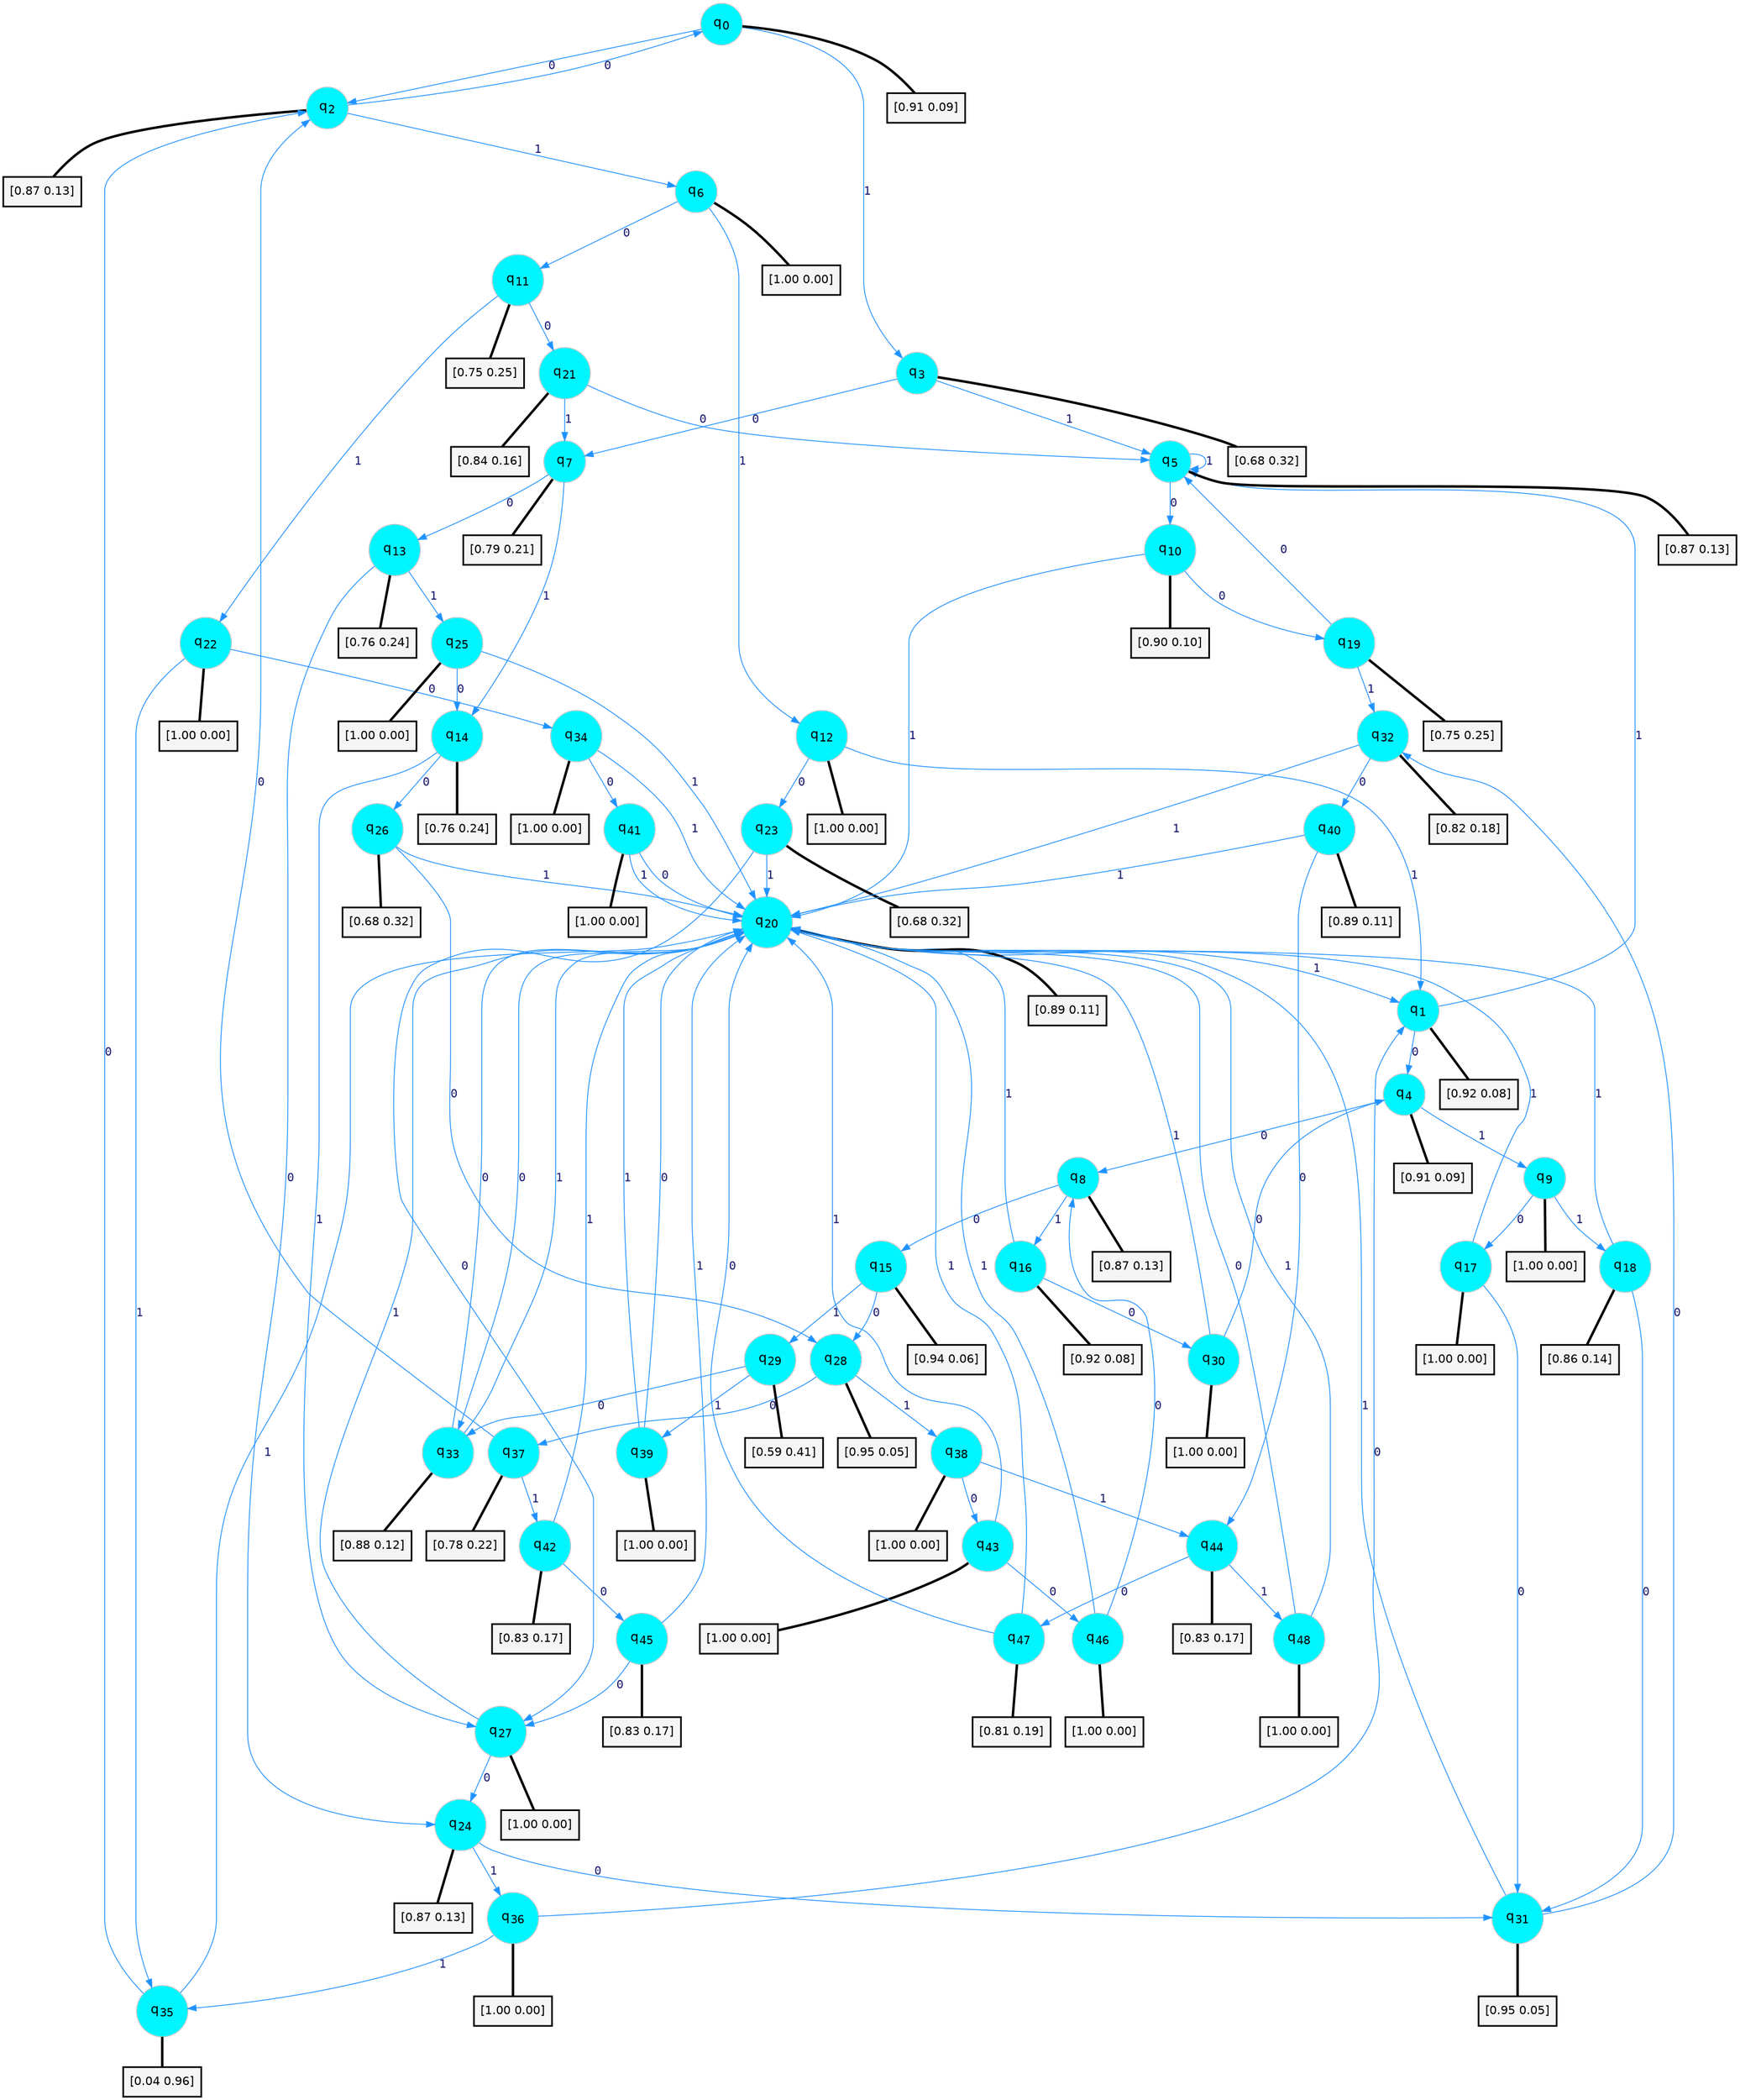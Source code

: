 digraph G {
graph [
bgcolor=transparent, dpi=300, rankdir=TD, size="40,25"];
node [
color=gray, fillcolor=turquoise1, fontcolor=black, fontname=Helvetica, fontsize=16, fontweight=bold, shape=circle, style=filled];
edge [
arrowsize=1, color=dodgerblue1, fontcolor=midnightblue, fontname=courier, fontweight=bold, penwidth=1, style=solid, weight=20];
0[label=<q<SUB>0</SUB>>];
1[label=<q<SUB>1</SUB>>];
2[label=<q<SUB>2</SUB>>];
3[label=<q<SUB>3</SUB>>];
4[label=<q<SUB>4</SUB>>];
5[label=<q<SUB>5</SUB>>];
6[label=<q<SUB>6</SUB>>];
7[label=<q<SUB>7</SUB>>];
8[label=<q<SUB>8</SUB>>];
9[label=<q<SUB>9</SUB>>];
10[label=<q<SUB>10</SUB>>];
11[label=<q<SUB>11</SUB>>];
12[label=<q<SUB>12</SUB>>];
13[label=<q<SUB>13</SUB>>];
14[label=<q<SUB>14</SUB>>];
15[label=<q<SUB>15</SUB>>];
16[label=<q<SUB>16</SUB>>];
17[label=<q<SUB>17</SUB>>];
18[label=<q<SUB>18</SUB>>];
19[label=<q<SUB>19</SUB>>];
20[label=<q<SUB>20</SUB>>];
21[label=<q<SUB>21</SUB>>];
22[label=<q<SUB>22</SUB>>];
23[label=<q<SUB>23</SUB>>];
24[label=<q<SUB>24</SUB>>];
25[label=<q<SUB>25</SUB>>];
26[label=<q<SUB>26</SUB>>];
27[label=<q<SUB>27</SUB>>];
28[label=<q<SUB>28</SUB>>];
29[label=<q<SUB>29</SUB>>];
30[label=<q<SUB>30</SUB>>];
31[label=<q<SUB>31</SUB>>];
32[label=<q<SUB>32</SUB>>];
33[label=<q<SUB>33</SUB>>];
34[label=<q<SUB>34</SUB>>];
35[label=<q<SUB>35</SUB>>];
36[label=<q<SUB>36</SUB>>];
37[label=<q<SUB>37</SUB>>];
38[label=<q<SUB>38</SUB>>];
39[label=<q<SUB>39</SUB>>];
40[label=<q<SUB>40</SUB>>];
41[label=<q<SUB>41</SUB>>];
42[label=<q<SUB>42</SUB>>];
43[label=<q<SUB>43</SUB>>];
44[label=<q<SUB>44</SUB>>];
45[label=<q<SUB>45</SUB>>];
46[label=<q<SUB>46</SUB>>];
47[label=<q<SUB>47</SUB>>];
48[label=<q<SUB>48</SUB>>];
49[label="[0.91 0.09]", shape=box,fontcolor=black, fontname=Helvetica, fontsize=14, penwidth=2, fillcolor=whitesmoke,color=black];
50[label="[0.92 0.08]", shape=box,fontcolor=black, fontname=Helvetica, fontsize=14, penwidth=2, fillcolor=whitesmoke,color=black];
51[label="[0.87 0.13]", shape=box,fontcolor=black, fontname=Helvetica, fontsize=14, penwidth=2, fillcolor=whitesmoke,color=black];
52[label="[0.68 0.32]", shape=box,fontcolor=black, fontname=Helvetica, fontsize=14, penwidth=2, fillcolor=whitesmoke,color=black];
53[label="[0.91 0.09]", shape=box,fontcolor=black, fontname=Helvetica, fontsize=14, penwidth=2, fillcolor=whitesmoke,color=black];
54[label="[0.87 0.13]", shape=box,fontcolor=black, fontname=Helvetica, fontsize=14, penwidth=2, fillcolor=whitesmoke,color=black];
55[label="[1.00 0.00]", shape=box,fontcolor=black, fontname=Helvetica, fontsize=14, penwidth=2, fillcolor=whitesmoke,color=black];
56[label="[0.79 0.21]", shape=box,fontcolor=black, fontname=Helvetica, fontsize=14, penwidth=2, fillcolor=whitesmoke,color=black];
57[label="[0.87 0.13]", shape=box,fontcolor=black, fontname=Helvetica, fontsize=14, penwidth=2, fillcolor=whitesmoke,color=black];
58[label="[1.00 0.00]", shape=box,fontcolor=black, fontname=Helvetica, fontsize=14, penwidth=2, fillcolor=whitesmoke,color=black];
59[label="[0.90 0.10]", shape=box,fontcolor=black, fontname=Helvetica, fontsize=14, penwidth=2, fillcolor=whitesmoke,color=black];
60[label="[0.75 0.25]", shape=box,fontcolor=black, fontname=Helvetica, fontsize=14, penwidth=2, fillcolor=whitesmoke,color=black];
61[label="[1.00 0.00]", shape=box,fontcolor=black, fontname=Helvetica, fontsize=14, penwidth=2, fillcolor=whitesmoke,color=black];
62[label="[0.76 0.24]", shape=box,fontcolor=black, fontname=Helvetica, fontsize=14, penwidth=2, fillcolor=whitesmoke,color=black];
63[label="[0.76 0.24]", shape=box,fontcolor=black, fontname=Helvetica, fontsize=14, penwidth=2, fillcolor=whitesmoke,color=black];
64[label="[0.94 0.06]", shape=box,fontcolor=black, fontname=Helvetica, fontsize=14, penwidth=2, fillcolor=whitesmoke,color=black];
65[label="[0.92 0.08]", shape=box,fontcolor=black, fontname=Helvetica, fontsize=14, penwidth=2, fillcolor=whitesmoke,color=black];
66[label="[1.00 0.00]", shape=box,fontcolor=black, fontname=Helvetica, fontsize=14, penwidth=2, fillcolor=whitesmoke,color=black];
67[label="[0.86 0.14]", shape=box,fontcolor=black, fontname=Helvetica, fontsize=14, penwidth=2, fillcolor=whitesmoke,color=black];
68[label="[0.75 0.25]", shape=box,fontcolor=black, fontname=Helvetica, fontsize=14, penwidth=2, fillcolor=whitesmoke,color=black];
69[label="[0.89 0.11]", shape=box,fontcolor=black, fontname=Helvetica, fontsize=14, penwidth=2, fillcolor=whitesmoke,color=black];
70[label="[0.84 0.16]", shape=box,fontcolor=black, fontname=Helvetica, fontsize=14, penwidth=2, fillcolor=whitesmoke,color=black];
71[label="[1.00 0.00]", shape=box,fontcolor=black, fontname=Helvetica, fontsize=14, penwidth=2, fillcolor=whitesmoke,color=black];
72[label="[0.68 0.32]", shape=box,fontcolor=black, fontname=Helvetica, fontsize=14, penwidth=2, fillcolor=whitesmoke,color=black];
73[label="[0.87 0.13]", shape=box,fontcolor=black, fontname=Helvetica, fontsize=14, penwidth=2, fillcolor=whitesmoke,color=black];
74[label="[1.00 0.00]", shape=box,fontcolor=black, fontname=Helvetica, fontsize=14, penwidth=2, fillcolor=whitesmoke,color=black];
75[label="[0.68 0.32]", shape=box,fontcolor=black, fontname=Helvetica, fontsize=14, penwidth=2, fillcolor=whitesmoke,color=black];
76[label="[1.00 0.00]", shape=box,fontcolor=black, fontname=Helvetica, fontsize=14, penwidth=2, fillcolor=whitesmoke,color=black];
77[label="[0.95 0.05]", shape=box,fontcolor=black, fontname=Helvetica, fontsize=14, penwidth=2, fillcolor=whitesmoke,color=black];
78[label="[0.59 0.41]", shape=box,fontcolor=black, fontname=Helvetica, fontsize=14, penwidth=2, fillcolor=whitesmoke,color=black];
79[label="[1.00 0.00]", shape=box,fontcolor=black, fontname=Helvetica, fontsize=14, penwidth=2, fillcolor=whitesmoke,color=black];
80[label="[0.95 0.05]", shape=box,fontcolor=black, fontname=Helvetica, fontsize=14, penwidth=2, fillcolor=whitesmoke,color=black];
81[label="[0.82 0.18]", shape=box,fontcolor=black, fontname=Helvetica, fontsize=14, penwidth=2, fillcolor=whitesmoke,color=black];
82[label="[0.88 0.12]", shape=box,fontcolor=black, fontname=Helvetica, fontsize=14, penwidth=2, fillcolor=whitesmoke,color=black];
83[label="[1.00 0.00]", shape=box,fontcolor=black, fontname=Helvetica, fontsize=14, penwidth=2, fillcolor=whitesmoke,color=black];
84[label="[0.04 0.96]", shape=box,fontcolor=black, fontname=Helvetica, fontsize=14, penwidth=2, fillcolor=whitesmoke,color=black];
85[label="[1.00 0.00]", shape=box,fontcolor=black, fontname=Helvetica, fontsize=14, penwidth=2, fillcolor=whitesmoke,color=black];
86[label="[0.78 0.22]", shape=box,fontcolor=black, fontname=Helvetica, fontsize=14, penwidth=2, fillcolor=whitesmoke,color=black];
87[label="[1.00 0.00]", shape=box,fontcolor=black, fontname=Helvetica, fontsize=14, penwidth=2, fillcolor=whitesmoke,color=black];
88[label="[1.00 0.00]", shape=box,fontcolor=black, fontname=Helvetica, fontsize=14, penwidth=2, fillcolor=whitesmoke,color=black];
89[label="[0.89 0.11]", shape=box,fontcolor=black, fontname=Helvetica, fontsize=14, penwidth=2, fillcolor=whitesmoke,color=black];
90[label="[1.00 0.00]", shape=box,fontcolor=black, fontname=Helvetica, fontsize=14, penwidth=2, fillcolor=whitesmoke,color=black];
91[label="[0.83 0.17]", shape=box,fontcolor=black, fontname=Helvetica, fontsize=14, penwidth=2, fillcolor=whitesmoke,color=black];
92[label="[1.00 0.00]", shape=box,fontcolor=black, fontname=Helvetica, fontsize=14, penwidth=2, fillcolor=whitesmoke,color=black];
93[label="[0.83 0.17]", shape=box,fontcolor=black, fontname=Helvetica, fontsize=14, penwidth=2, fillcolor=whitesmoke,color=black];
94[label="[0.83 0.17]", shape=box,fontcolor=black, fontname=Helvetica, fontsize=14, penwidth=2, fillcolor=whitesmoke,color=black];
95[label="[1.00 0.00]", shape=box,fontcolor=black, fontname=Helvetica, fontsize=14, penwidth=2, fillcolor=whitesmoke,color=black];
96[label="[0.81 0.19]", shape=box,fontcolor=black, fontname=Helvetica, fontsize=14, penwidth=2, fillcolor=whitesmoke,color=black];
97[label="[1.00 0.00]", shape=box,fontcolor=black, fontname=Helvetica, fontsize=14, penwidth=2, fillcolor=whitesmoke,color=black];
0->2 [label=0];
0->3 [label=1];
0->49 [arrowhead=none, penwidth=3,color=black];
1->4 [label=0];
1->5 [label=1];
1->50 [arrowhead=none, penwidth=3,color=black];
2->0 [label=0];
2->6 [label=1];
2->51 [arrowhead=none, penwidth=3,color=black];
3->7 [label=0];
3->5 [label=1];
3->52 [arrowhead=none, penwidth=3,color=black];
4->8 [label=0];
4->9 [label=1];
4->53 [arrowhead=none, penwidth=3,color=black];
5->10 [label=0];
5->5 [label=1];
5->54 [arrowhead=none, penwidth=3,color=black];
6->11 [label=0];
6->12 [label=1];
6->55 [arrowhead=none, penwidth=3,color=black];
7->13 [label=0];
7->14 [label=1];
7->56 [arrowhead=none, penwidth=3,color=black];
8->15 [label=0];
8->16 [label=1];
8->57 [arrowhead=none, penwidth=3,color=black];
9->17 [label=0];
9->18 [label=1];
9->58 [arrowhead=none, penwidth=3,color=black];
10->19 [label=0];
10->20 [label=1];
10->59 [arrowhead=none, penwidth=3,color=black];
11->21 [label=0];
11->22 [label=1];
11->60 [arrowhead=none, penwidth=3,color=black];
12->23 [label=0];
12->1 [label=1];
12->61 [arrowhead=none, penwidth=3,color=black];
13->24 [label=0];
13->25 [label=1];
13->62 [arrowhead=none, penwidth=3,color=black];
14->26 [label=0];
14->27 [label=1];
14->63 [arrowhead=none, penwidth=3,color=black];
15->28 [label=0];
15->29 [label=1];
15->64 [arrowhead=none, penwidth=3,color=black];
16->30 [label=0];
16->20 [label=1];
16->65 [arrowhead=none, penwidth=3,color=black];
17->31 [label=0];
17->20 [label=1];
17->66 [arrowhead=none, penwidth=3,color=black];
18->31 [label=0];
18->20 [label=1];
18->67 [arrowhead=none, penwidth=3,color=black];
19->5 [label=0];
19->32 [label=1];
19->68 [arrowhead=none, penwidth=3,color=black];
20->33 [label=0];
20->1 [label=1];
20->69 [arrowhead=none, penwidth=3,color=black];
21->5 [label=0];
21->7 [label=1];
21->70 [arrowhead=none, penwidth=3,color=black];
22->34 [label=0];
22->35 [label=1];
22->71 [arrowhead=none, penwidth=3,color=black];
23->27 [label=0];
23->20 [label=1];
23->72 [arrowhead=none, penwidth=3,color=black];
24->31 [label=0];
24->36 [label=1];
24->73 [arrowhead=none, penwidth=3,color=black];
25->14 [label=0];
25->20 [label=1];
25->74 [arrowhead=none, penwidth=3,color=black];
26->28 [label=0];
26->20 [label=1];
26->75 [arrowhead=none, penwidth=3,color=black];
27->24 [label=0];
27->20 [label=1];
27->76 [arrowhead=none, penwidth=3,color=black];
28->37 [label=0];
28->38 [label=1];
28->77 [arrowhead=none, penwidth=3,color=black];
29->33 [label=0];
29->39 [label=1];
29->78 [arrowhead=none, penwidth=3,color=black];
30->4 [label=0];
30->20 [label=1];
30->79 [arrowhead=none, penwidth=3,color=black];
31->32 [label=0];
31->20 [label=1];
31->80 [arrowhead=none, penwidth=3,color=black];
32->40 [label=0];
32->20 [label=1];
32->81 [arrowhead=none, penwidth=3,color=black];
33->20 [label=0];
33->20 [label=1];
33->82 [arrowhead=none, penwidth=3,color=black];
34->41 [label=0];
34->20 [label=1];
34->83 [arrowhead=none, penwidth=3,color=black];
35->2 [label=0];
35->20 [label=1];
35->84 [arrowhead=none, penwidth=3,color=black];
36->1 [label=0];
36->35 [label=1];
36->85 [arrowhead=none, penwidth=3,color=black];
37->2 [label=0];
37->42 [label=1];
37->86 [arrowhead=none, penwidth=3,color=black];
38->43 [label=0];
38->44 [label=1];
38->87 [arrowhead=none, penwidth=3,color=black];
39->20 [label=0];
39->20 [label=1];
39->88 [arrowhead=none, penwidth=3,color=black];
40->44 [label=0];
40->20 [label=1];
40->89 [arrowhead=none, penwidth=3,color=black];
41->20 [label=0];
41->20 [label=1];
41->90 [arrowhead=none, penwidth=3,color=black];
42->45 [label=0];
42->20 [label=1];
42->91 [arrowhead=none, penwidth=3,color=black];
43->46 [label=0];
43->20 [label=1];
43->92 [arrowhead=none, penwidth=3,color=black];
44->47 [label=0];
44->48 [label=1];
44->93 [arrowhead=none, penwidth=3,color=black];
45->27 [label=0];
45->20 [label=1];
45->94 [arrowhead=none, penwidth=3,color=black];
46->8 [label=0];
46->20 [label=1];
46->95 [arrowhead=none, penwidth=3,color=black];
47->20 [label=0];
47->20 [label=1];
47->96 [arrowhead=none, penwidth=3,color=black];
48->20 [label=0];
48->20 [label=1];
48->97 [arrowhead=none, penwidth=3,color=black];
}
